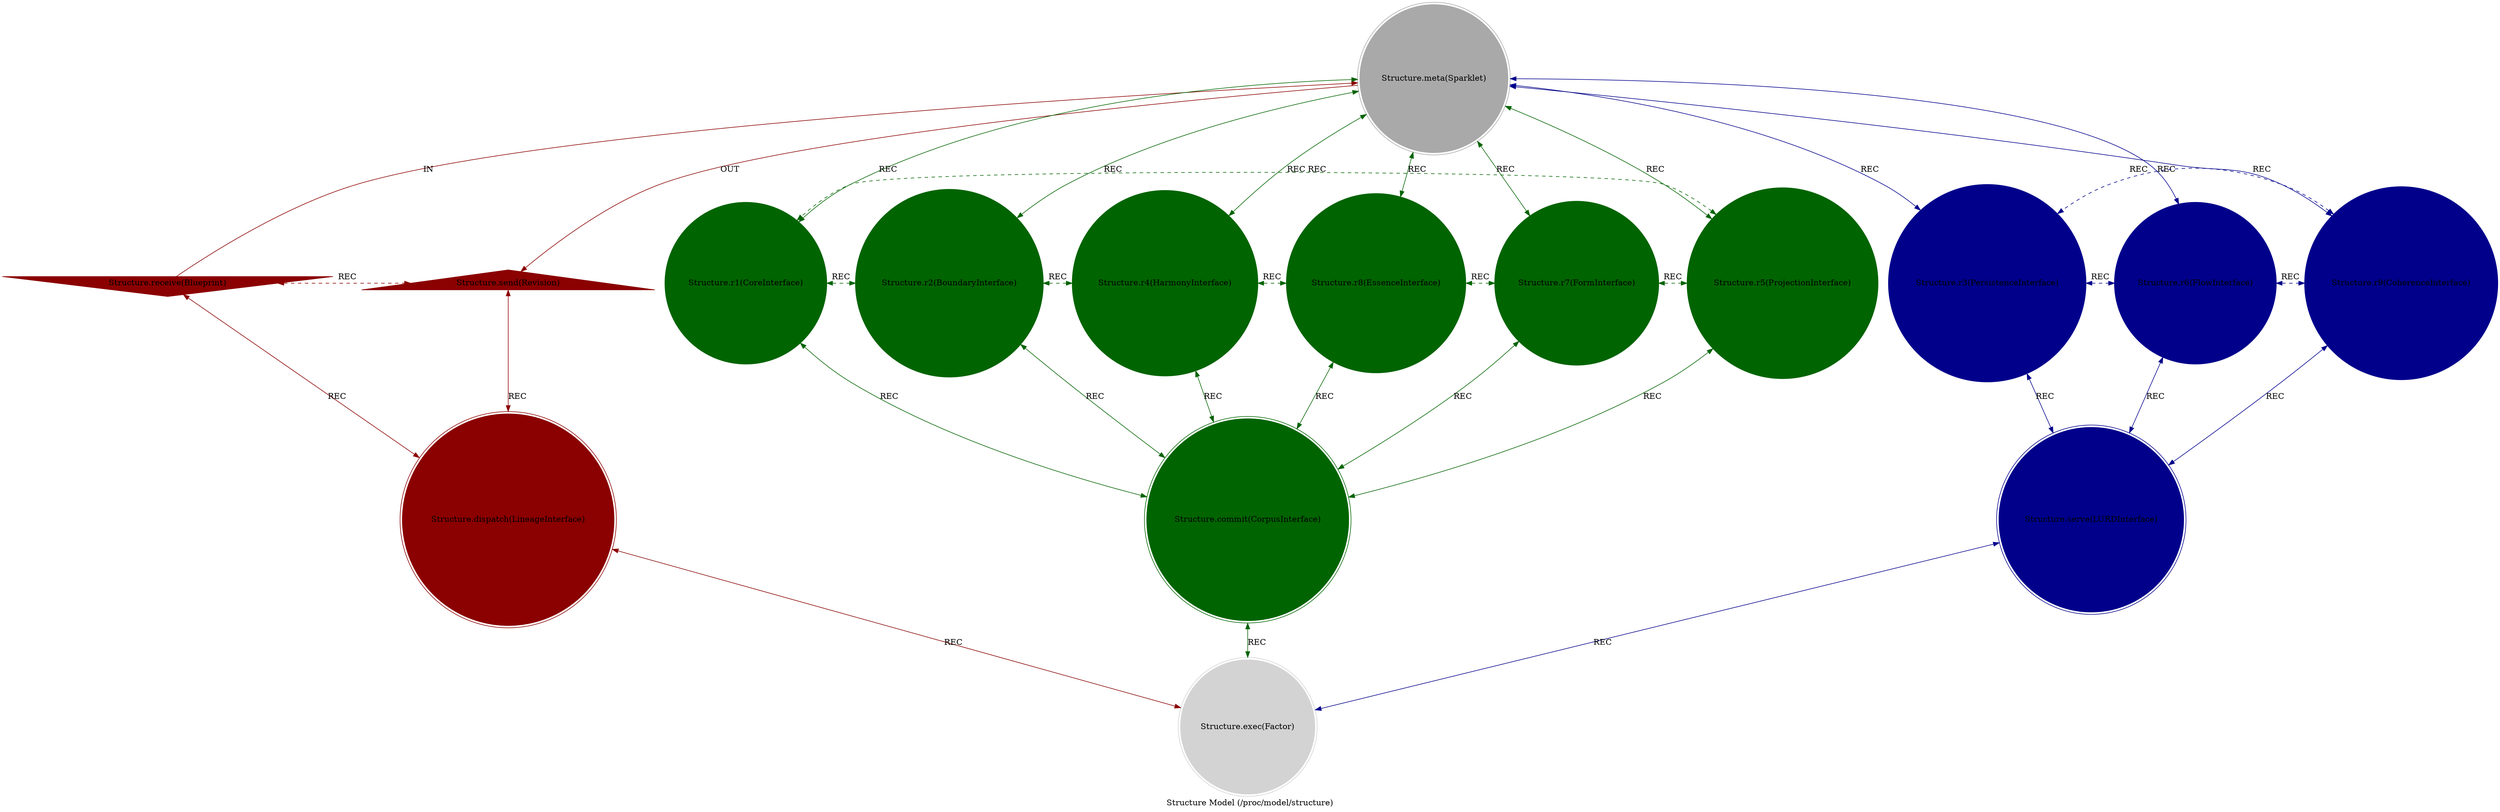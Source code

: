 strict digraph StructureModel {
    style = filled;
    color = lightgray;
    node [shape = circle; style = filled; color = lightgreen;];
    edge [color = darkgray;];
    label = "Structure Model (/proc/model/structure)";
    comment = "{{description}}";
    
    spark_a_t [label = "Structure.receive(Blueprint)";comment = "Potential: {{description}}";shape = invtriangle;color = darkred;];
    spark_0_t [label = "Structure.meta(Sparklet)";comment = "Abstract: {{description}}";shape = doublecircle;color = darkgray;];
    spark_b_t [label = "Structure.send(Revision)";comment = "Manifest: {{description}}";shape = triangle;color = darkred;];
    spark_1_t [label = "Structure.r1(CoreInterface)";comment = "Initiation: {{description}}";color = darkgreen;];
    spark_2_t [label = "Structure.r2(BoundaryInterface)";comment = "Response: {{description}}";color = darkgreen;];
    spark_4_t [label = "Structure.r4(HarmonyInterface)";comment = "Integration: {{description}}";color = darkgreen;];
    spark_8_t [label = "Structure.r8(EssenceInterface)";comment = "Reflection: {{description}}";color = darkgreen;];
    spark_7_t [label = "Structure.r7(FormInterface)";comment = "Consolidation: {{description}}";color = darkgreen;];
    spark_5_t [label = "Structure.r5(ProjectionInterface)";comment = "Propagation: {{description}}";color = darkgreen;];
    spark_3_t [label = "Structure.r3(PersistenceInterface)";comment = "Thesis: {{description}}";color = darkblue;];
    spark_6_t [label = "Structure.r6(FlowInterface)";comment = "Antithesis: {{description}}";color = darkblue;];
    spark_9_t [label = "Structure.r9(CoherenceInterface)";comment = "Synthesis: {{description}}";color = darkblue;];
    spark_c_t [label = "Structure.dispatch(LineageInterface)";comment = "Why-Who: {{description}}";shape = doublecircle;color = darkred;];
    spark_d_t [label = "Structure.commit(CorpusInterface)";comment = "What-How: {{description}}";shape = doublecircle;color = darkgreen;];
    spark_e_t [label = "Structure.serve(LURDInterface)";comment = "When-Where: {{description}}";shape = doublecircle;color = darkblue;];
    spark_f_t [label = "Structure.exec(Factor)";comment = "Which-Closure: {{description}}";shape = doublecircle;color = lightgray;];
    
    spark_a_t -> spark_0_t [label = "IN"; comment = "{{description}}"; color = darkred; constraint = false;];
    spark_0_t -> spark_b_t [label = "OUT"; comment = "{{description}}"; color = darkred;];
    spark_a_t -> spark_c_t [label = "REC"; comment = "{{description}}"; color = darkred; dir = both;];
    spark_b_t -> spark_c_t [label = "REC"; comment = "{{description}}"; color = darkred; dir = both;];
    spark_a_t -> spark_b_t [label = "REC"; comment = "{{description}}"; color = darkred; dir = both; style = dashed; constraint = false;];
    
    spark_0_t -> spark_1_t [label = "REC"; comment = "{{description}}"; color = darkgreen; dir = both;];
    spark_0_t -> spark_2_t [label = "REC"; comment = "{{description}}"; color = darkgreen; dir = both;];
    spark_0_t -> spark_4_t [label = "REC"; comment = "{{description}}"; color = darkgreen; dir = both;];
    spark_0_t -> spark_8_t [label = "REC"; comment = "{{description}}"; color = darkgreen; dir = both;];
    spark_0_t -> spark_7_t [label = "REC"; comment = "{{description}}"; color = darkgreen; dir = both;];
    spark_0_t -> spark_5_t [label = "REC"; comment = "{{description}}"; color = darkgreen; dir = both;];
    
    spark_1_t -> spark_2_t [label = "REC"; comment = "{{description}}"; color = darkgreen; dir = both; style = dashed; constraint = false;];
    spark_2_t -> spark_4_t [label = "REC"; comment = "{{description}}"; color = darkgreen; dir = both; style = dashed; constraint = false;];
    spark_4_t -> spark_8_t [label = "REC"; comment = "{{description}}"; color = darkgreen; dir = both; style = dashed; constraint = false;];
    spark_8_t -> spark_7_t [label = "REC"; comment = "{{description}}"; color = darkgreen; dir = both; style = dashed; constraint = false;];
    spark_7_t -> spark_5_t [label = "REC"; comment = "{{description}}"; color = darkgreen; dir = both; style = dashed; constraint = false;];
    spark_5_t -> spark_1_t [label = "REC"; comment = "{{description}}"; color = darkgreen; dir = both; style = dashed; constraint = false;];
    
    spark_1_t -> spark_d_t [label = "REC"; comment = "{{description}}"; color = darkgreen; dir = both;];
    spark_2_t -> spark_d_t [label = "REC"; comment = "{{description}}"; color = darkgreen; dir = both;];
    spark_4_t -> spark_d_t [label = "REC"; comment = "{{description}}"; color = darkgreen; dir = both;];
    spark_8_t -> spark_d_t [label = "REC"; comment = "{{description}}"; color = darkgreen; dir = both;];
    spark_7_t -> spark_d_t [label = "REC"; comment = "{{description}}"; color = darkgreen; dir = both;];
    spark_5_t -> spark_d_t [label = "REC"; comment = "{{description}}"; color = darkgreen; dir = both;];
    
    spark_0_t -> spark_3_t [label = "REC"; comment = "{{description}}"; color = darkblue; dir = both;];
    spark_0_t -> spark_6_t [label = "REC"; comment = "{{description}}"; color = darkblue; dir = both;];
    spark_0_t -> spark_9_t [label = "REC"; comment = "{{description}}"; color = darkblue; dir = both;];
    
    spark_3_t -> spark_e_t [label = "REC"; comment = "{{description}}"; color = darkblue; dir = both;];
    spark_6_t -> spark_e_t [label = "REC"; comment = "{{description}}"; color = darkblue; dir = both;];
    spark_9_t -> spark_e_t [label = "REC"; comment = "{{description}}"; color = darkblue; dir = both;];
    
    spark_3_t -> spark_6_t [label = "REC"; comment = "{{description}}"; color = darkblue; dir = both; style = dashed; constraint = false;];
    spark_6_t -> spark_9_t [label = "REC"; comment = "{{description}}"; color = darkblue; dir = both; style = dashed; constraint = false;];
    spark_9_t -> spark_3_t [label = "REC"; comment = "{{description}}"; color = darkblue; dir = both; style = dashed; constraint = false;];
    
    spark_c_t -> spark_f_t [label = "REC"; comment = "{{description}}"; color = darkred; dir = both;];
    spark_d_t -> spark_f_t [label = "REC"; comment = "{{description}}"; color = darkgreen; dir = both;];
    spark_e_t -> spark_f_t [label = "REC"; comment = "{{description}}"; color = darkblue; dir = both;];
}